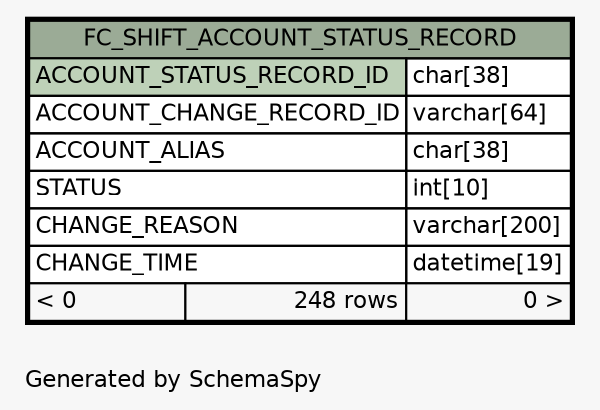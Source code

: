 // dot 2.26.0 on Linux 2.6.32-504.8.1.el6.x86_64
// SchemaSpy rev 590
digraph "oneDegreeRelationshipsDiagram" {
  graph [
    rankdir="RL"
    bgcolor="#f7f7f7"
    label="\nGenerated by SchemaSpy"
    labeljust="l"
    nodesep="0.18"
    ranksep="0.46"
    fontname="Helvetica"
    fontsize="11"
  ];
  node [
    fontname="Helvetica"
    fontsize="11"
    shape="plaintext"
  ];
  edge [
    arrowsize="0.8"
  ];
  "FC_SHIFT_ACCOUNT_STATUS_RECORD" [
    label=<
    <TABLE BORDER="2" CELLBORDER="1" CELLSPACING="0" BGCOLOR="#ffffff">
      <TR><TD COLSPAN="3" BGCOLOR="#9bab96" ALIGN="CENTER">FC_SHIFT_ACCOUNT_STATUS_RECORD</TD></TR>
      <TR><TD PORT="ACCOUNT_STATUS_RECORD_ID" COLSPAN="2" BGCOLOR="#bed1b8" ALIGN="LEFT">ACCOUNT_STATUS_RECORD_ID</TD><TD PORT="ACCOUNT_STATUS_RECORD_ID.type" ALIGN="LEFT">char[38]</TD></TR>
      <TR><TD PORT="ACCOUNT_CHANGE_RECORD_ID" COLSPAN="2" ALIGN="LEFT">ACCOUNT_CHANGE_RECORD_ID</TD><TD PORT="ACCOUNT_CHANGE_RECORD_ID.type" ALIGN="LEFT">varchar[64]</TD></TR>
      <TR><TD PORT="ACCOUNT_ALIAS" COLSPAN="2" ALIGN="LEFT">ACCOUNT_ALIAS</TD><TD PORT="ACCOUNT_ALIAS.type" ALIGN="LEFT">char[38]</TD></TR>
      <TR><TD PORT="STATUS" COLSPAN="2" ALIGN="LEFT">STATUS</TD><TD PORT="STATUS.type" ALIGN="LEFT">int[10]</TD></TR>
      <TR><TD PORT="CHANGE_REASON" COLSPAN="2" ALIGN="LEFT">CHANGE_REASON</TD><TD PORT="CHANGE_REASON.type" ALIGN="LEFT">varchar[200]</TD></TR>
      <TR><TD PORT="CHANGE_TIME" COLSPAN="2" ALIGN="LEFT">CHANGE_TIME</TD><TD PORT="CHANGE_TIME.type" ALIGN="LEFT">datetime[19]</TD></TR>
      <TR><TD ALIGN="LEFT" BGCOLOR="#f7f7f7">&lt; 0</TD><TD ALIGN="RIGHT" BGCOLOR="#f7f7f7">248 rows</TD><TD ALIGN="RIGHT" BGCOLOR="#f7f7f7">0 &gt;</TD></TR>
    </TABLE>>
    URL="FC_SHIFT_ACCOUNT_STATUS_RECORD.html"
    tooltip="FC_SHIFT_ACCOUNT_STATUS_RECORD"
  ];
}
